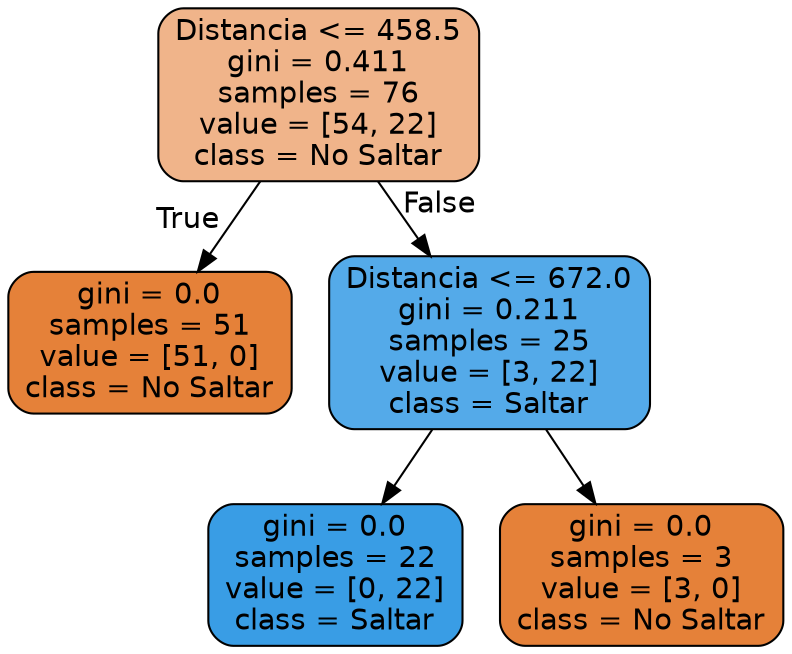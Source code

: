 digraph Tree {
node [shape=box, style="filled, rounded", color="black", fontname="helvetica"] ;
edge [fontname="helvetica"] ;
0 [label="Distancia <= 458.5\ngini = 0.411\nsamples = 76\nvalue = [54, 22]\nclass = No Saltar", fillcolor="#f0b48a"] ;
1 [label="gini = 0.0\nsamples = 51\nvalue = [51, 0]\nclass = No Saltar", fillcolor="#e58139"] ;
0 -> 1 [labeldistance=2.5, labelangle=45, headlabel="True"] ;
2 [label="Distancia <= 672.0\ngini = 0.211\nsamples = 25\nvalue = [3, 22]\nclass = Saltar", fillcolor="#54aae9"] ;
0 -> 2 [labeldistance=2.5, labelangle=-45, headlabel="False"] ;
3 [label="gini = 0.0\nsamples = 22\nvalue = [0, 22]\nclass = Saltar", fillcolor="#399de5"] ;
2 -> 3 ;
4 [label="gini = 0.0\nsamples = 3\nvalue = [3, 0]\nclass = No Saltar", fillcolor="#e58139"] ;
2 -> 4 ;
}
